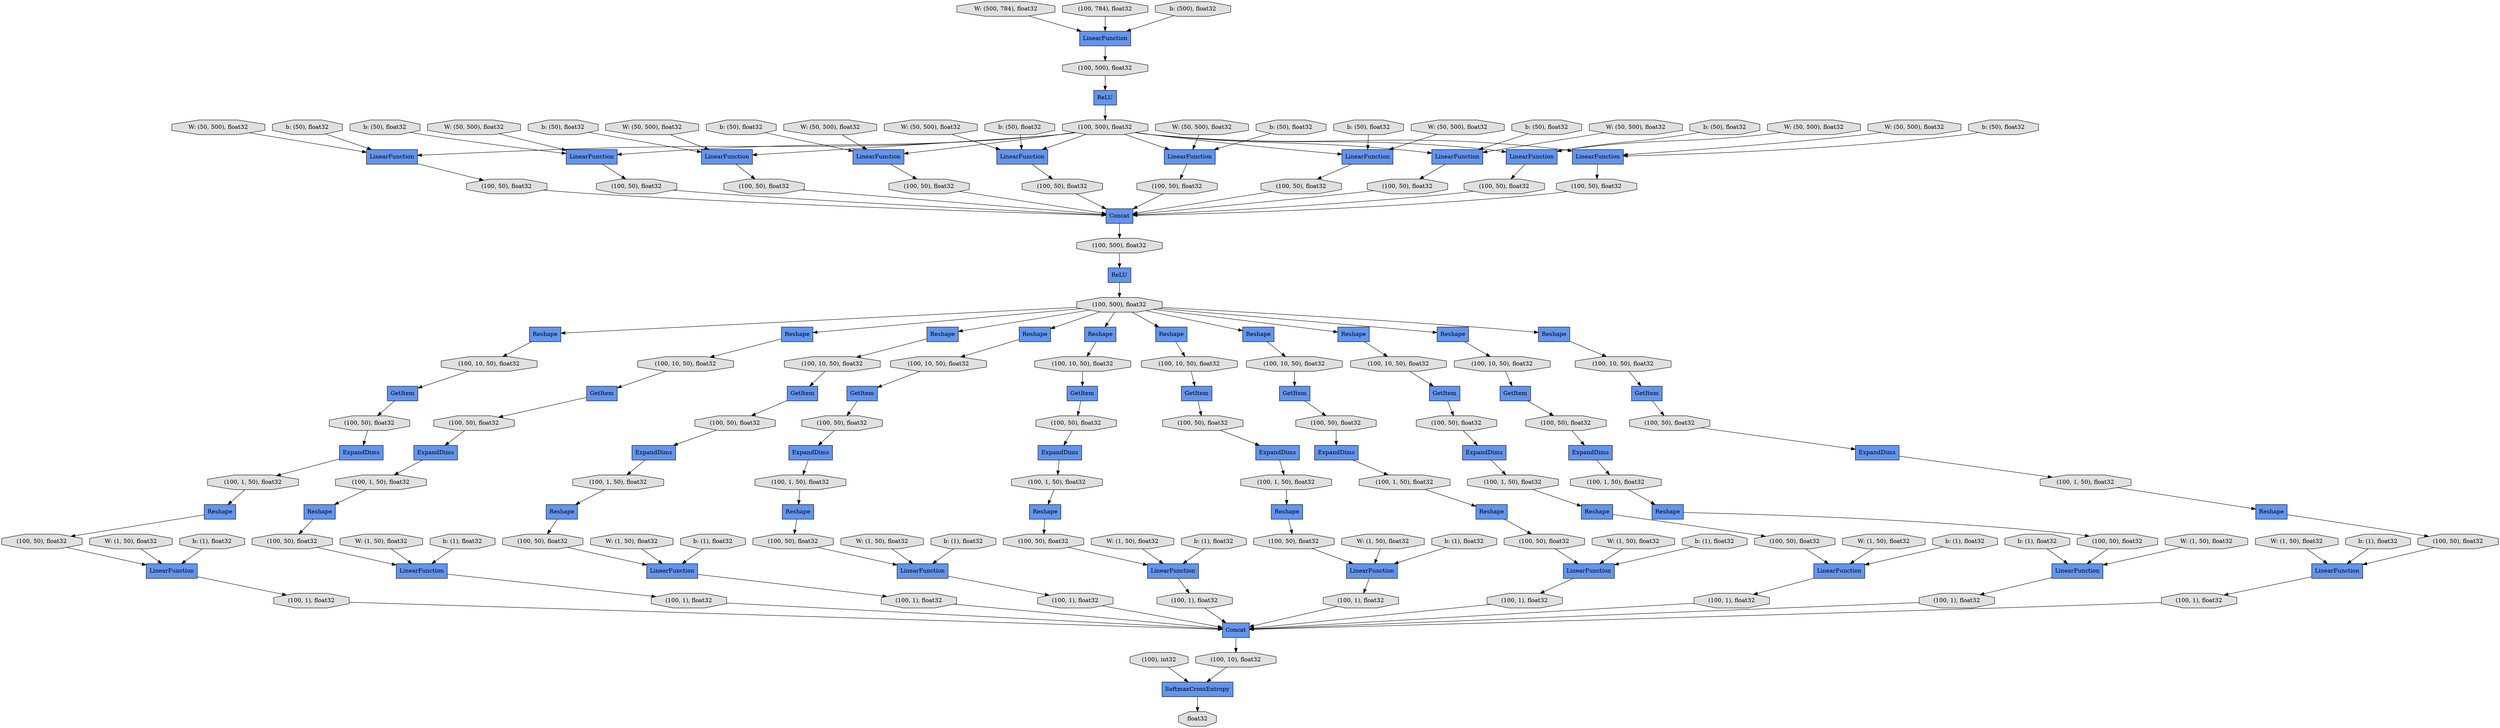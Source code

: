 digraph graphname{rankdir=TB;140162719137920 [label="(100, 1, 50), float32",shape="octagon",fillcolor="#E0E0E0",style="filled"];140162815271040 [label="(100, 500), float32",shape="octagon",fillcolor="#E0E0E0",style="filled"];140162704097408 [label="W: (50, 500), float32",shape="octagon",fillcolor="#E0E0E0",style="filled"];140162732474608 [label="(100, 50), float32",shape="octagon",fillcolor="#E0E0E0",style="filled"];140162723504368 [label="(100, 50), float32",shape="octagon",fillcolor="#E0E0E0",style="filled"];140162714419496 [label="(100, 10, 50), float32",shape="octagon",fillcolor="#E0E0E0",style="filled"];140162815271320 [label="Concat",shape="record",fillcolor="#6495ED",style="filled"];140162815156688 [label="Reshape",shape="record",fillcolor="#6495ED",style="filled"];140162713018320 [label="(100, 50), float32",shape="octagon",fillcolor="#E0E0E0",style="filled"];140162815271544 [label="(100, 1, 50), float32",shape="octagon",fillcolor="#E0E0E0",style="filled"];140162815271600 [label="LinearFunction",shape="record",fillcolor="#6495ED",style="filled"];140162707292848 [label="W: (500, 784), float32",shape="octagon",fillcolor="#E0E0E0",style="filled"];140162736685912 [label="LinearFunction",shape="record",fillcolor="#6495ED",style="filled"];140162815271768 [label="LinearFunction",shape="record",fillcolor="#6495ED",style="filled"];140162712880072 [label="(100, 1, 50), float32",shape="octagon",fillcolor="#E0E0E0",style="filled"];140162815272048 [label="LinearFunction",shape="record",fillcolor="#6495ED",style="filled"];140162815272160 [label="(100, 50), float32",shape="octagon",fillcolor="#E0E0E0",style="filled"];140162718639440 [label="Reshape",shape="record",fillcolor="#6495ED",style="filled"];140162815272272 [label="(100, 50), float32",shape="octagon",fillcolor="#E0E0E0",style="filled"];140162815272328 [label="(100, 50), float32",shape="octagon",fillcolor="#E0E0E0",style="filled"];140162710062584 [label="LinearFunction",shape="record",fillcolor="#6495ED",style="filled"];140162815272440 [label="(100, 50), float32",shape="octagon",fillcolor="#E0E0E0",style="filled"];140162816157232 [label="ExpandDims",shape="record",fillcolor="#6495ED",style="filled"];140162714166888 [label="(100, 50), float32",shape="octagon",fillcolor="#E0E0E0",style="filled"];140162815272720 [label="(100, 50), float32",shape="octagon",fillcolor="#E0E0E0",style="filled"];140162763999048 [label="(100, 10, 50), float32",shape="octagon",fillcolor="#E0E0E0",style="filled"];140162815272944 [label="Reshape",shape="record",fillcolor="#6495ED",style="filled"];140162730485800 [label="(100, 1), float32",shape="octagon",fillcolor="#E0E0E0",style="filled"];140162815273000 [label="(100, 10, 50), float32",shape="octagon",fillcolor="#E0E0E0",style="filled"];140162815125600 [label="ReLU",shape="record",fillcolor="#6495ED",style="filled"];140162815273112 [label="GetItem",shape="record",fillcolor="#6495ED",style="filled"];140162815125656 [label="LinearFunction",shape="record",fillcolor="#6495ED",style="filled"];140162724727048 [label="ExpandDims",shape="record",fillcolor="#6495ED",style="filled"];140162815273280 [label="ExpandDims",shape="record",fillcolor="#6495ED",style="filled"];140162815273336 [label="(100, 1), float32",shape="octagon",fillcolor="#E0E0E0",style="filled"];140162736834992 [label="LinearFunction",shape="record",fillcolor="#6495ED",style="filled"];140162815273392 [label="Reshape",shape="record",fillcolor="#6495ED",style="filled"];140162815273448 [label="LinearFunction",shape="record",fillcolor="#6495ED",style="filled"];140162711390696 [label="LinearFunction",shape="record",fillcolor="#6495ED",style="filled"];140162815273504 [label="(100, 50), float32",shape="octagon",fillcolor="#E0E0E0",style="filled"];140162816379480 [label="(100, 1, 50), float32",shape="octagon",fillcolor="#E0E0E0",style="filled"];140162815273672 [label="Reshape",shape="record",fillcolor="#6495ED",style="filled"];140162815273728 [label="GetItem",shape="record",fillcolor="#6495ED",style="filled"];140162724727552 [label="GetItem",shape="record",fillcolor="#6495ED",style="filled"];140162733705984 [label="Reshape",shape="record",fillcolor="#6495ED",style="filled"];140162815273784 [label="LinearFunction",shape="record",fillcolor="#6495ED",style="filled"];140162704100152 [label="b: (50), float32",shape="octagon",fillcolor="#E0E0E0",style="filled"];140162815273840 [label="(100, 1, 50), float32",shape="octagon",fillcolor="#E0E0E0",style="filled"];140162816158632 [label="(100, 1), float32",shape="octagon",fillcolor="#E0E0E0",style="filled"];140162715864032 [label="Reshape",shape="record",fillcolor="#6495ED",style="filled"];140162752195552 [label="(100, 10, 50), float32",shape="octagon",fillcolor="#E0E0E0",style="filled"];140162815274008 [label="(100, 50), float32",shape="octagon",fillcolor="#E0E0E0",style="filled"];140162703961112 [label="W: (50, 500), float32",shape="octagon",fillcolor="#E0E0E0",style="filled"];140162815536208 [label="(100, 10, 50), float32",shape="octagon",fillcolor="#E0E0E0",style="filled"];140162815274064 [label="Reshape",shape="record",fillcolor="#6495ED",style="filled"];140162815274120 [label="(100, 50), float32",shape="octagon",fillcolor="#E0E0E0",style="filled"];140162815536432 [label="(100, 50), float32",shape="octagon",fillcolor="#E0E0E0",style="filled"];140162736876904 [label="LinearFunction",shape="record",fillcolor="#6495ED",style="filled"];140162724728224 [label="(100, 1), float32",shape="octagon",fillcolor="#E0E0E0",style="filled"];140162724728280 [label="(100), int32",shape="octagon",fillcolor="#E0E0E0",style="filled"];140162815274456 [label="(100, 1, 50), float32",shape="octagon",fillcolor="#E0E0E0",style="filled"];140162815274568 [label="Reshape",shape="record",fillcolor="#6495ED",style="filled"];140162704133760 [label="b: (50), float32",shape="octagon",fillcolor="#E0E0E0",style="filled"];140162815159992 [label="LinearFunction",shape="record",fillcolor="#6495ED",style="filled"];140162815274792 [label="(100, 50), float32",shape="octagon",fillcolor="#E0E0E0",style="filled"];140162815160104 [label="(100, 50), float32",shape="octagon",fillcolor="#E0E0E0",style="filled"];140162707255080 [label="LinearFunction",shape="record",fillcolor="#6495ED",style="filled"];140162815274848 [label="ExpandDims",shape="record",fillcolor="#6495ED",style="filled"];140162704068448 [label="W: (50, 500), float32",shape="octagon",fillcolor="#E0E0E0",style="filled"];140162815274904 [label="(100, 1), float32",shape="octagon",fillcolor="#E0E0E0",style="filled"];140162815274960 [label="(100, 10, 50), float32",shape="octagon",fillcolor="#E0E0E0",style="filled"];140162815184968 [label="Reshape",shape="record",fillcolor="#6495ED",style="filled"];140162816356424 [label="ReLU",shape="record",fillcolor="#6495ED",style="filled"];140162727563392 [label="(100, 50), float32",shape="octagon",fillcolor="#E0E0E0",style="filled"];140162702676096 [label="b: (1), float32",shape="octagon",fillcolor="#E0E0E0",style="filled"];140162815299712 [label="(100, 1, 50), float32",shape="octagon",fillcolor="#E0E0E0",style="filled"];140162739974384 [label="(100, 50), float32",shape="octagon",fillcolor="#E0E0E0",style="filled"];140162702668072 [label="W: (1, 50), float32",shape="octagon",fillcolor="#E0E0E0",style="filled"];140162736894248 [label="GetItem",shape="record",fillcolor="#6495ED",style="filled"];140162816356648 [label="(100, 50), float32",shape="octagon",fillcolor="#E0E0E0",style="filled"];140162815299936 [label="Reshape",shape="record",fillcolor="#6495ED",style="filled"];140162815185304 [label="LinearFunction",shape="record",fillcolor="#6495ED",style="filled"];140162702635416 [label="b: (50), float32",shape="octagon",fillcolor="#E0E0E0",style="filled"];140162815611288 [label="(100, 784), float32",shape="octagon",fillcolor="#E0E0E0",style="filled"];140162815185360 [label="(100, 50), float32",shape="octagon",fillcolor="#E0E0E0",style="filled"];140162713014736 [label="LinearFunction",shape="record",fillcolor="#6495ED",style="filled"];140162704175568 [label="b: (50), float32",shape="octagon",fillcolor="#E0E0E0",style="filled"];140162702668296 [label="b: (1), float32",shape="octagon",fillcolor="#E0E0E0",style="filled"];140162815226376 [label="(100, 1, 50), float32",shape="octagon",fillcolor="#E0E0E0",style="filled"];140162750984712 [label="ExpandDims",shape="record",fillcolor="#6495ED",style="filled"];140162815300104 [label="Reshape",shape="record",fillcolor="#6495ED",style="filled"];140162815611400 [label="LinearFunction",shape="record",fillcolor="#6495ED",style="filled"];140162702676600 [label="W: (1, 50), float32",shape="octagon",fillcolor="#E0E0E0",style="filled"];140162815300216 [label="(100, 50), float32",shape="octagon",fillcolor="#E0E0E0",style="filled"];140162815300272 [label="LinearFunction",shape="record",fillcolor="#6495ED",style="filled"];140162704175792 [label="b: (50), float32",shape="octagon",fillcolor="#E0E0E0",style="filled"];140162815742696 [label="(100, 10, 50), float32",shape="octagon",fillcolor="#E0E0E0",style="filled"];140162704175848 [label="W: (50, 500), float32",shape="octagon",fillcolor="#E0E0E0",style="filled"];140162713015072 [label="(100, 50), float32",shape="octagon",fillcolor="#E0E0E0",style="filled"];140162815300440 [label="(100, 1), float32",shape="octagon",fillcolor="#E0E0E0",style="filled"];140162702676824 [label="b: (1), float32",shape="octagon",fillcolor="#E0E0E0",style="filled"];140162815300496 [label="ExpandDims",shape="record",fillcolor="#6495ED",style="filled"];140162815226768 [label="(100, 10, 50), float32",shape="octagon",fillcolor="#E0E0E0",style="filled"];140162815226824 [label="Reshape",shape="record",fillcolor="#6495ED",style="filled"];140162702668800 [label="W: (1, 50), float32",shape="octagon",fillcolor="#E0E0E0",style="filled"];140162815300608 [label="(100, 10, 50), float32",shape="octagon",fillcolor="#E0E0E0",style="filled"];140162702636032 [label="W: (50, 500), float32",shape="octagon",fillcolor="#E0E0E0",style="filled"];140162815300664 [label="GetItem",shape="record",fillcolor="#6495ED",style="filled"];140162702636088 [label="W: (50, 500), float32",shape="octagon",fillcolor="#E0E0E0",style="filled"];140162718684328 [label="(100, 50), float32",shape="octagon",fillcolor="#E0E0E0",style="filled"];140162715825320 [label="Reshape",shape="record",fillcolor="#6495ED",style="filled"];140162717258920 [label="ExpandDims",shape="record",fillcolor="#6495ED",style="filled"];140162713015464 [label="(100, 500), float32",shape="octagon",fillcolor="#E0E0E0",style="filled"];140162717258976 [label="(100, 1), float32",shape="octagon",fillcolor="#E0E0E0",style="filled"];140162702669024 [label="b: (1), float32",shape="octagon",fillcolor="#E0E0E0",style="filled"];140162815227104 [label="(100, 50), float32",shape="octagon",fillcolor="#E0E0E0",style="filled"];140162742752536 [label="(100, 50), float32",shape="octagon",fillcolor="#E0E0E0",style="filled"];140162721985816 [label="GetItem",shape="record",fillcolor="#6495ED",style="filled"];140162704176408 [label="W: (50, 500), float32",shape="octagon",fillcolor="#E0E0E0",style="filled"];140162815612184 [label="(100, 500), float32",shape="octagon",fillcolor="#E0E0E0",style="filled"];140162702677328 [label="W: (1, 50), float32",shape="octagon",fillcolor="#E0E0E0",style="filled"];140162815300944 [label="(100, 50), float32",shape="octagon",fillcolor="#E0E0E0",style="filled"];140162702636424 [label="b: (50), float32",shape="octagon",fillcolor="#E0E0E0",style="filled"];140162815301112 [label="(100, 1, 50), float32",shape="octagon",fillcolor="#E0E0E0",style="filled"];140162718687184 [label="Reshape",shape="record",fillcolor="#6495ED",style="filled"];140162702677552 [label="b: (1), float32",shape="octagon",fillcolor="#E0E0E0",style="filled"];140162815301168 [label="Reshape",shape="record",fillcolor="#6495ED",style="filled"];140162815612520 [label="SoftmaxCrossEntropy",shape="record",fillcolor="#6495ED",style="filled"];140162704176800 [label="b: (50), float32",shape="octagon",fillcolor="#E0E0E0",style="filled"];140162815301336 [label="Concat",shape="record",fillcolor="#6495ED",style="filled"];140162702669528 [label="W: (1, 50), float32",shape="octagon",fillcolor="#E0E0E0",style="filled"];140162702636816 [label="b: (50), float32",shape="octagon",fillcolor="#E0E0E0",style="filled"];140162815301448 [label="(100, 50), float32",shape="octagon",fillcolor="#E0E0E0",style="filled"];140162708510536 [label="(100, 50), float32",shape="octagon",fillcolor="#E0E0E0",style="filled"];140162735322952 [label="LinearFunction",shape="record",fillcolor="#6495ED",style="filled"];140162815301504 [label="LinearFunction",shape="record",fillcolor="#6495ED",style="filled"];140162702669752 [label="b: (1), float32",shape="octagon",fillcolor="#E0E0E0",style="filled"];140162815612856 [label="(100, 500), float32",shape="octagon",fillcolor="#E0E0E0",style="filled"];140162815301672 [label="(100, 1), float32",shape="octagon",fillcolor="#E0E0E0",style="filled"];140162702678056 [label="W: (1, 50), float32",shape="octagon",fillcolor="#E0E0E0",style="filled"];140162751019048 [label="(100, 50), float32",shape="octagon",fillcolor="#E0E0E0",style="filled"];140162704177248 [label="W: (50, 500), float32",shape="octagon",fillcolor="#E0E0E0",style="filled"];140162815301784 [label="(100, 10), float32",shape="octagon",fillcolor="#E0E0E0",style="filled"];140162815228056 [label="(100, 50), float32",shape="octagon",fillcolor="#E0E0E0",style="filled"];140162815228112 [label="LinearFunction",shape="record",fillcolor="#6495ED",style="filled"];140162702678280 [label="b: (1), float32",shape="octagon",fillcolor="#E0E0E0",style="filled"];140162702637320 [label="W: (50, 500), float32",shape="octagon",fillcolor="#E0E0E0",style="filled"];140162717366592 [label="ExpandDims",shape="record",fillcolor="#6495ED",style="filled"];140162815228224 [label="Reshape",shape="record",fillcolor="#6495ED",style="filled"];140162717366648 [label="(100, 1), float32",shape="octagon",fillcolor="#E0E0E0",style="filled"];140162702670256 [label="W: (1, 50), float32",shape="octagon",fillcolor="#E0E0E0",style="filled"];140162815228336 [label="(100, 10, 50), float32",shape="octagon",fillcolor="#E0E0E0",style="filled"];140162738346472 [label="float32",shape="octagon",fillcolor="#E0E0E0",style="filled"];140162702637544 [label="b: (50), float32",shape="octagon",fillcolor="#E0E0E0",style="filled"];140162763291168 [label="ExpandDims",shape="record",fillcolor="#6495ED",style="filled"];140162702670480 [label="b: (1), float32",shape="octagon",fillcolor="#E0E0E0",style="filled"];140162815228560 [label="GetItem",shape="record",fillcolor="#6495ED",style="filled"];140162705701632 [label="b: (500), float32",shape="octagon",fillcolor="#E0E0E0",style="filled"];140162963094384 [label="Reshape",shape="record",fillcolor="#6495ED",style="filled"];140162702638048 [label="W: (50, 500), float32",shape="octagon",fillcolor="#E0E0E0",style="filled"];140162815228952 [label="(100, 1), float32",shape="octagon",fillcolor="#E0E0E0",style="filled"];140162727533648 [label="LinearFunction",shape="record",fillcolor="#6495ED",style="filled"];140162702670984 [label="W: (1, 50), float32",shape="octagon",fillcolor="#E0E0E0",style="filled"];140162815302848 [label="(100, 50), float32",shape="octagon",fillcolor="#E0E0E0",style="filled"];140162702638272 [label="b: (50), float32",shape="octagon",fillcolor="#E0E0E0",style="filled"];140162709757176 [label="Reshape",shape="record",fillcolor="#6495ED",style="filled"];140162702671208 [label="b: (1), float32",shape="octagon",fillcolor="#E0E0E0",style="filled"];140162721504616 [label="GetItem",shape="record",fillcolor="#6495ED",style="filled"];140162744245776 [label="GetItem",shape="record",fillcolor="#6495ED",style="filled"];140162709757512 [label="Reshape",shape="record",fillcolor="#6495ED",style="filled"];140162706947712 [label="(100, 1, 50), float32",shape="octagon",fillcolor="#E0E0E0",style="filled"];140162702638832 [label="W: (1, 50), float32",shape="octagon",fillcolor="#E0E0E0",style="filled"];140162702671712 [label="W: (1, 50), float32",shape="octagon",fillcolor="#E0E0E0",style="filled"];140162815229792 [label="GetItem",shape="record",fillcolor="#6495ED",style="filled"];140162815229848 [label="ExpandDims",shape="record",fillcolor="#6495ED",style="filled"];140162702639056 [label="b: (1), float32",shape="octagon",fillcolor="#E0E0E0",style="filled"];140162713014736 -> 140162713015072;140162815536208 -> 140162724727552;140162704176408 -> 140162815611400;140162702676600 -> 140162815228112;140162815300664 -> 140162815300944;140162702635416 -> 140162735322952;140162815273840 -> 140162815273672;140162763999048 -> 140162736894248;140162736834992 -> 140162730485800;140162815273392 -> 140162815273000;140162713015464 -> 140162718687184;140162815272272 -> 140162815271320;140162815300104 -> 140162815300608;140162705701632 -> 140162815125656;140162815612856 -> 140162707255080;140162815273448 -> 140162815273336;140162715864032 -> 140162718684328;140162704097408 -> 140162713014736;140162724727552 -> 140162815536432;140162815159992 -> 140162815160104;140162815226768 -> 140162815229792;140162727533648 -> 140162751019048;140162704175568 -> 140162707255080;140162702637544 -> 140162815271768;140162709757512 -> 140162732474608;140162815273504 -> 140162815273448;140162815273112 -> 140162815274120;140162815227104 -> 140162815228112;140162742752536 -> 140162763291168;140162815299936 -> 140162815300216;140162815271544 -> 140162815272944;140162815612856 -> 140162727533648;140162717366648 -> 140162815301336;140162815300440 -> 140162815301336;140162713015464 -> 140162815274064;140162815300496 -> 140162815301112;140162815301448 -> 140162815301504;140162735322952 -> 140162815272440;140162815302848 -> 140162815229848;140162815185304 -> 140162724728224;140162718684328 -> 140162736685912;140162815273784 -> 140162815274904;140162702637320 -> 140162815271768;140162815229848 -> 140162815299712;140162815274456 -> 140162815274568;140162721985816 -> 140162742752536;140162815611288 -> 140162815125656;140162718687184 -> 140162815228336;140162815271040 -> 140162816356424;140162732474608 -> 140162736834992;140162815273280 -> 140162815273840;140162702670480 -> 140162736834992;140162815272440 -> 140162815271320;140162708510536 -> 140162816157232;140162713015072 -> 140162815271320;140162815184968 -> 140162815536208;140162815612856 -> 140162815271768;140162815228560 -> 140162815228056;140162702636032 -> 140162815272048;140162815612856 -> 140162815271600;140162815125600 -> 140162815612856;140162702669528 -> 140162710062584;140162815274064 -> 140162815274960;140162815536432 -> 140162724727048;140162815228952 -> 140162815301336;140162763291168 -> 140162719137920;140162704175848 -> 140162707255080;140162710062584 -> 140162816158632;140162815301504 -> 140162815301672;140162702638272 -> 140162815271600;140162702677328 -> 140162815300272;140162713015464 -> 140162963094384;140162724728224 -> 140162815301336;140162702678280 -> 140162815301504;140162704133760 -> 140162727533648;140162717258920 -> 140162712880072;140162714419496 -> 140162721504616;140162724727048 -> 140162816379480;140162815228056 -> 140162717366592;140162713015464 -> 140162733705984;140162709757176 -> 140162752195552;140162730485800 -> 140162815301336;140162963094384 -> 140162815742696;140162815612856 -> 140162815159992;140162815301336 -> 140162815301784;140162816158632 -> 140162815301336;140162744245776 -> 140162708510536;140162815274960 -> 140162815273728;140162815612856 -> 140162735322952;140162815271768 -> 140162815272272;140162704177248 -> 140162815159992;140162815299712 -> 140162815299936;140162721504616 -> 140162815272720;140162702676096 -> 140162736685912;140162702668072 -> 140162815273784;140162815272944 -> 140162815273504;140162704176800 -> 140162815611400;140162815612856 -> 140162713014736;140162816356424 -> 140162713015464;140162713015464 -> 140162815184968;140162815229792 -> 140162815302848;140162719137920 -> 140162718639440;140162702636088 -> 140162735322952;140162723504368 -> 140162717258920;140162713015464 -> 140162709757176;140162815612856 -> 140162815272048;140162713015464 -> 140162815300104;140162815300608 -> 140162815300664;140162815228112 -> 140162815228952;140162815228224 -> 140162815226768;140162702636816 -> 140162815272048;140162727563392 -> 140162736876904;140162702669024 -> 140162815185304;140162815272160 -> 140162815271320;140162736876904 -> 140162717258976;140162815272328 -> 140162815271320;140162707255080 -> 140162713018320;140162713018320 -> 140162815271320;140162703961112 -> 140162711390696;140162702676824 -> 140162815228112;140162815273728 -> 140162815274792;140162815274568 -> 140162815185360;140162815274792 -> 140162815274848;140162816379480 -> 140162715825320;140162704175792 -> 140162815159992;140162815160104 -> 140162815271320;140162752195552 -> 140162721985816;140162815612856 -> 140162711390696;140162815185360 -> 140162815185304;140162815273336 -> 140162815301336;140162711390696 -> 140162739974384;140162702670256 -> 140162736834992;140162816356648 -> 140162815271320;140162702671208 -> 140162736876904;140162815612184 -> 140162815125600;140162702670984 -> 140162736876904;140162815272720 -> 140162750984712;140162707292848 -> 140162815125656;140162717258976 -> 140162815301336;140162815274008 -> 140162815273784;140162713015464 -> 140162815273392;140162815125656 -> 140162815612184;140162815274848 -> 140162815274456;140162815271600 -> 140162815272160;140162702678056 -> 140162815301504;140162706947712 -> 140162709757512;140162702668800 -> 140162815185304;140162736894248 -> 140162723504368;140162702638832 -> 140162815273448;140162714166888 -> 140162710062584;140162702677552 -> 140162815300272;140162704068448 -> 140162727533648;140162815271320 -> 140162815271040;140162815156688 -> 140162714419496;140162815273000 -> 140162815273112;140162702639056 -> 140162815273448;140162702668296 -> 140162815273784;140162715825320 -> 140162714166888;140162815272048 -> 140162815272328;140162815612520 -> 140162738346472;140162816157232 -> 140162706947712;140162815274904 -> 140162815301336;140162815742696 -> 140162744245776;140162702638048 -> 140162815271600;140162815226824 -> 140162815227104;140162713015464 -> 140162815228224;140162815301112 -> 140162815301168;140162713015464 -> 140162815156688;140162815228336 -> 140162815228560;140162815301784 -> 140162815612520;140162724728280 -> 140162815612520;140162815300944 -> 140162815300496;140162702636424 -> 140162711390696;140162739974384 -> 140162815271320;140162704100152 -> 140162713014736;140162750984712 -> 140162815271544;140162717366592 -> 140162815226376;140162815301672 -> 140162815301336;140162815300272 -> 140162815300440;140162815300216 -> 140162815300272;140162815226376 -> 140162815226824;140162815612856 -> 140162815611400;140162815273672 -> 140162815274008;140162712880072 -> 140162715864032;140162736685912 -> 140162717366648;140162815301168 -> 140162815301448;140162815611400 -> 140162816356648;140162718639440 -> 140162727563392;140162815274120 -> 140162815273280;140162751019048 -> 140162815271320;140162733705984 -> 140162763999048;140162702669752 -> 140162710062584;140162702671712 -> 140162736685912;}